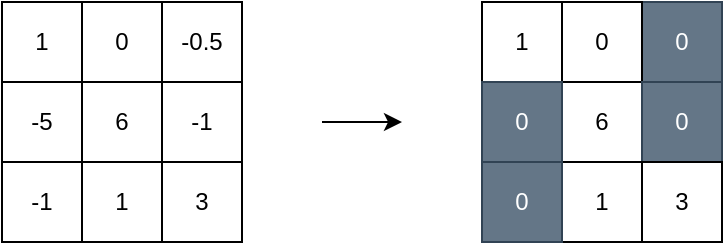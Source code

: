 <mxfile version="13.1.8" type="device"><diagram id="NzRbK4kmBL23nRDqETCf" name="Page-1"><mxGraphModel dx="946" dy="510" grid="1" gridSize="10" guides="1" tooltips="1" connect="1" arrows="1" fold="1" page="1" pageScale="1" pageWidth="827" pageHeight="1169" math="0" shadow="0"><root><mxCell id="0"/><mxCell id="1" parent="0"/><mxCell id="ZSbCrPYPXRhCcsmf3ZM6-1" value="1" style="whiteSpace=wrap;html=1;aspect=fixed;" vertex="1" parent="1"><mxGeometry x="320" y="240" width="40" height="40" as="geometry"/></mxCell><mxCell id="ZSbCrPYPXRhCcsmf3ZM6-2" value="-0.5" style="whiteSpace=wrap;html=1;aspect=fixed;" vertex="1" parent="1"><mxGeometry x="400" y="240" width="40" height="40" as="geometry"/></mxCell><mxCell id="ZSbCrPYPXRhCcsmf3ZM6-3" value="0" style="whiteSpace=wrap;html=1;aspect=fixed;" vertex="1" parent="1"><mxGeometry x="360" y="240" width="40" height="40" as="geometry"/></mxCell><mxCell id="ZSbCrPYPXRhCcsmf3ZM6-4" value="6" style="whiteSpace=wrap;html=1;aspect=fixed;" vertex="1" parent="1"><mxGeometry x="360" y="280" width="40" height="40" as="geometry"/></mxCell><mxCell id="ZSbCrPYPXRhCcsmf3ZM6-5" value="-5" style="whiteSpace=wrap;html=1;aspect=fixed;" vertex="1" parent="1"><mxGeometry x="320" y="280" width="40" height="40" as="geometry"/></mxCell><mxCell id="ZSbCrPYPXRhCcsmf3ZM6-6" value="-1" style="whiteSpace=wrap;html=1;aspect=fixed;" vertex="1" parent="1"><mxGeometry x="400" y="280" width="40" height="40" as="geometry"/></mxCell><mxCell id="ZSbCrPYPXRhCcsmf3ZM6-7" value="3" style="whiteSpace=wrap;html=1;aspect=fixed;" vertex="1" parent="1"><mxGeometry x="400" y="320" width="40" height="40" as="geometry"/></mxCell><mxCell id="ZSbCrPYPXRhCcsmf3ZM6-8" value="1" style="whiteSpace=wrap;html=1;aspect=fixed;" vertex="1" parent="1"><mxGeometry x="360" y="320" width="40" height="40" as="geometry"/></mxCell><mxCell id="ZSbCrPYPXRhCcsmf3ZM6-9" value="-1" style="whiteSpace=wrap;html=1;aspect=fixed;" vertex="1" parent="1"><mxGeometry x="320" y="320" width="40" height="40" as="geometry"/></mxCell><mxCell id="ZSbCrPYPXRhCcsmf3ZM6-10" value="" style="endArrow=classic;html=1;" edge="1" parent="1"><mxGeometry width="50" height="50" relative="1" as="geometry"><mxPoint x="480" y="300" as="sourcePoint"/><mxPoint x="520" y="300" as="targetPoint"/></mxGeometry></mxCell><mxCell id="ZSbCrPYPXRhCcsmf3ZM6-11" value="1" style="whiteSpace=wrap;html=1;aspect=fixed;" vertex="1" parent="1"><mxGeometry x="560" y="240" width="40" height="40" as="geometry"/></mxCell><mxCell id="ZSbCrPYPXRhCcsmf3ZM6-12" value="0" style="whiteSpace=wrap;html=1;aspect=fixed;fillColor=#647687;strokeColor=#314354;fontColor=#ffffff;" vertex="1" parent="1"><mxGeometry x="640" y="240" width="40" height="40" as="geometry"/></mxCell><mxCell id="ZSbCrPYPXRhCcsmf3ZM6-13" value="0" style="whiteSpace=wrap;html=1;aspect=fixed;" vertex="1" parent="1"><mxGeometry x="600" y="240" width="40" height="40" as="geometry"/></mxCell><mxCell id="ZSbCrPYPXRhCcsmf3ZM6-14" value="6" style="whiteSpace=wrap;html=1;aspect=fixed;" vertex="1" parent="1"><mxGeometry x="600" y="280" width="40" height="40" as="geometry"/></mxCell><mxCell id="ZSbCrPYPXRhCcsmf3ZM6-15" value="0" style="whiteSpace=wrap;html=1;aspect=fixed;fillColor=#647687;strokeColor=#314354;fontColor=#ffffff;" vertex="1" parent="1"><mxGeometry x="560" y="280" width="40" height="40" as="geometry"/></mxCell><mxCell id="ZSbCrPYPXRhCcsmf3ZM6-16" value="0" style="whiteSpace=wrap;html=1;aspect=fixed;fillColor=#647687;strokeColor=#314354;fontColor=#ffffff;" vertex="1" parent="1"><mxGeometry x="640" y="280" width="40" height="40" as="geometry"/></mxCell><mxCell id="ZSbCrPYPXRhCcsmf3ZM6-17" value="3" style="whiteSpace=wrap;html=1;aspect=fixed;" vertex="1" parent="1"><mxGeometry x="640" y="320" width="40" height="40" as="geometry"/></mxCell><mxCell id="ZSbCrPYPXRhCcsmf3ZM6-18" value="1" style="whiteSpace=wrap;html=1;aspect=fixed;" vertex="1" parent="1"><mxGeometry x="600" y="320" width="40" height="40" as="geometry"/></mxCell><mxCell id="ZSbCrPYPXRhCcsmf3ZM6-19" value="0" style="whiteSpace=wrap;html=1;aspect=fixed;fillColor=#647687;strokeColor=#314354;fontColor=#ffffff;" vertex="1" parent="1"><mxGeometry x="560" y="320" width="40" height="40" as="geometry"/></mxCell></root></mxGraphModel></diagram></mxfile>